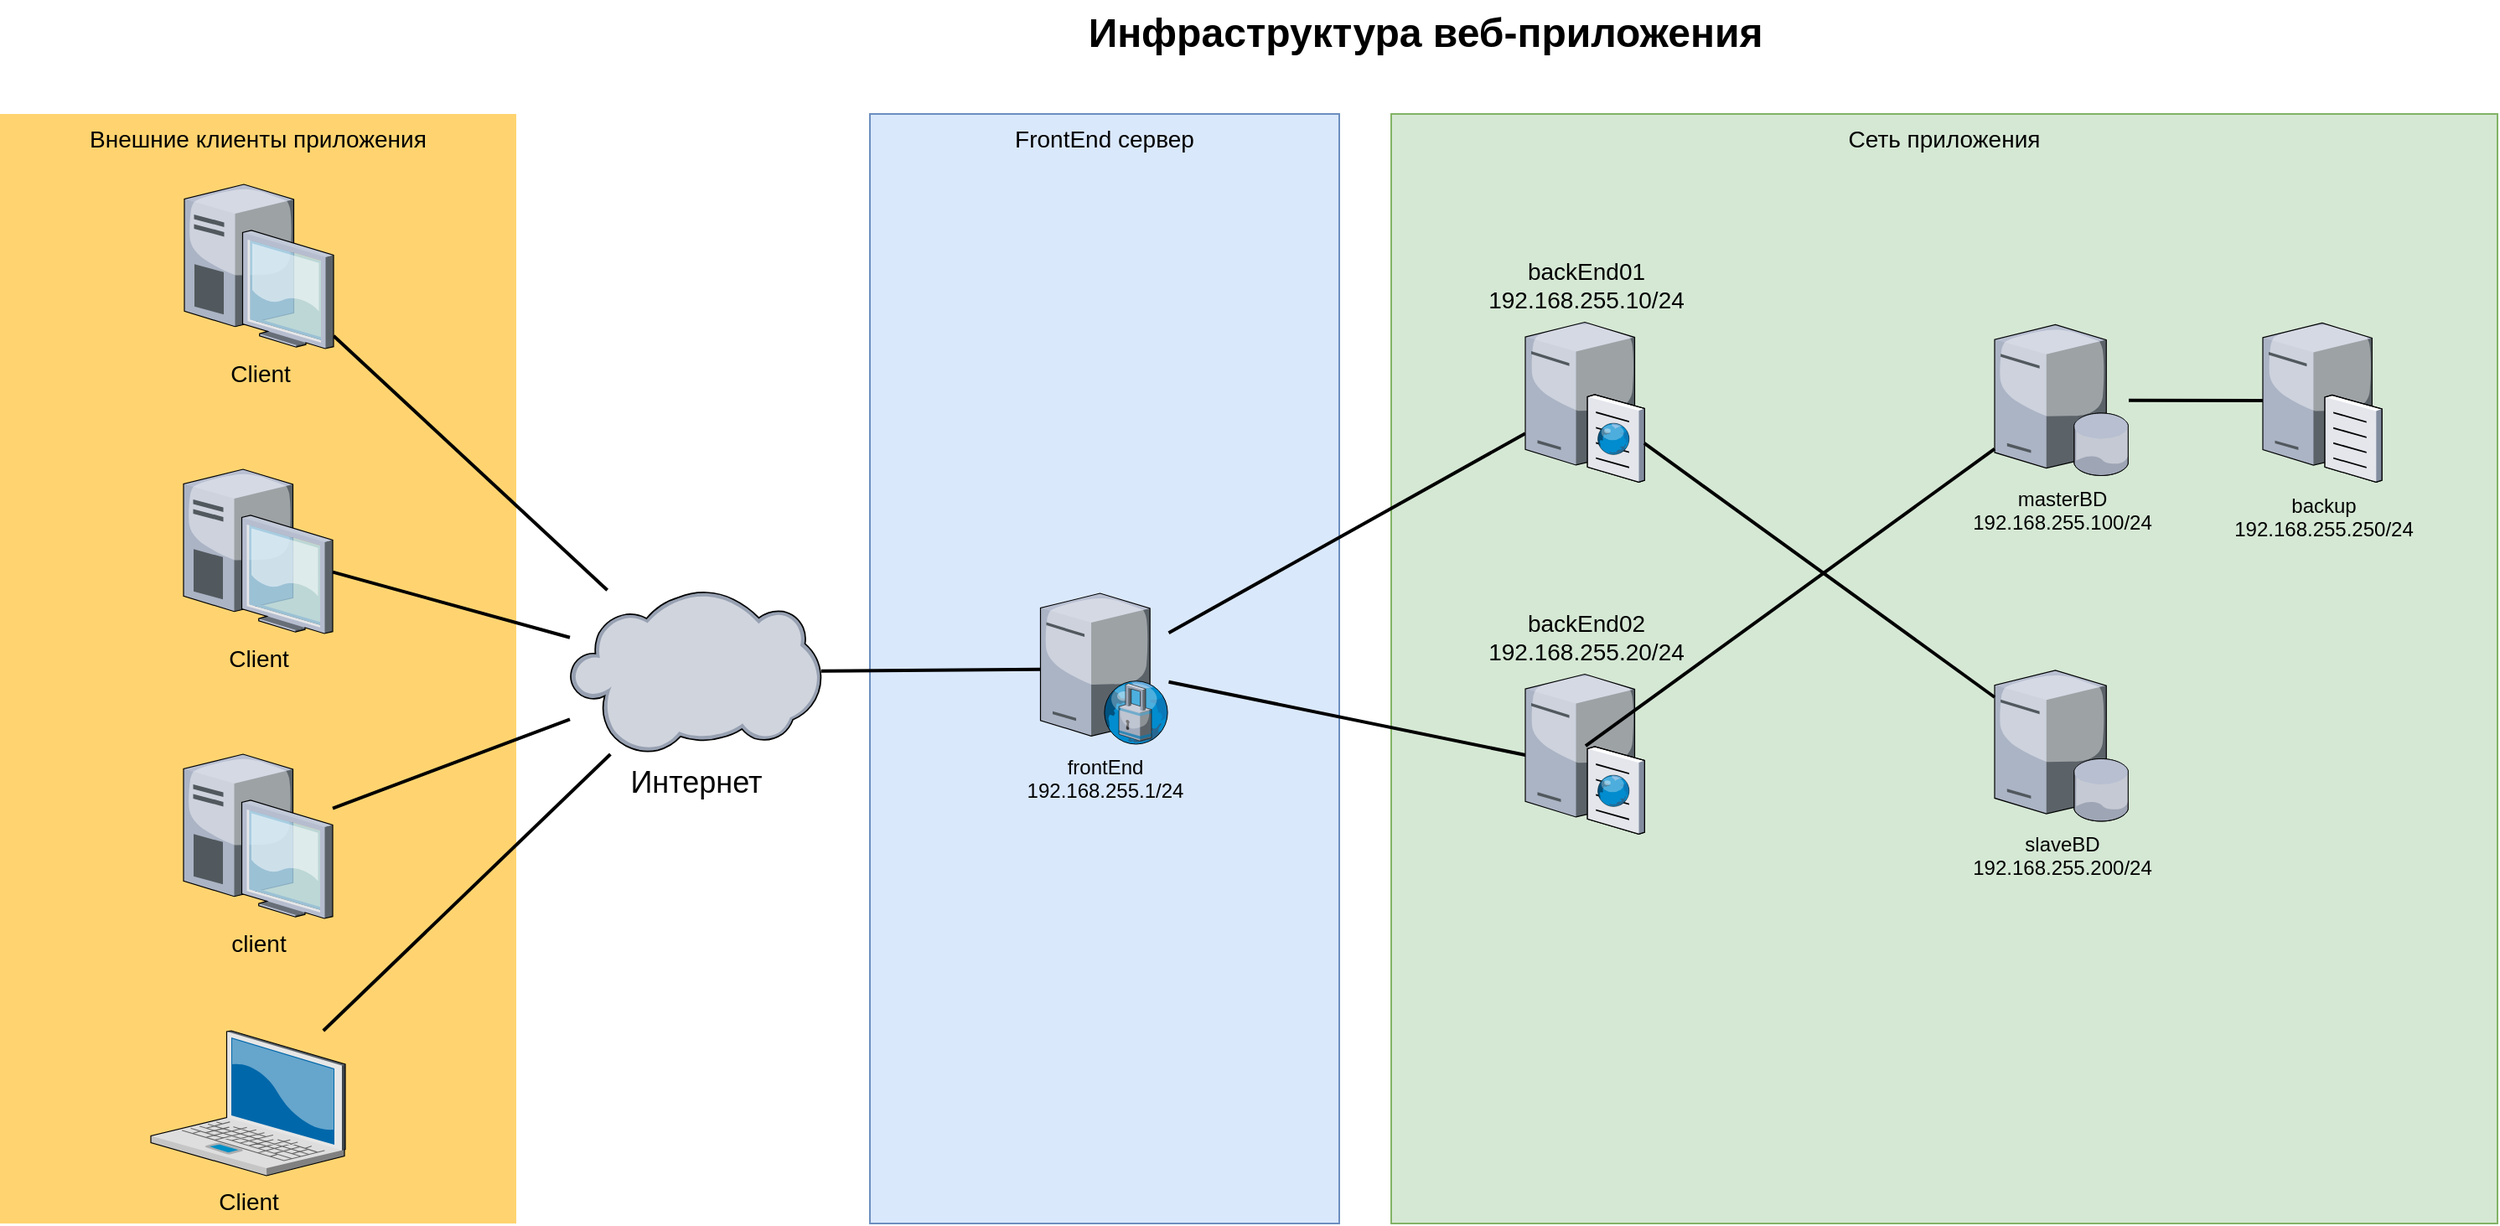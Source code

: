 <mxfile version="24.4.9" type="device">
  <diagram name="Page-1" id="e3a06f82-3646-2815-327d-82caf3d4e204">
    <mxGraphModel dx="1548" dy="922" grid="1" gridSize="10" guides="1" tooltips="1" connect="1" arrows="1" fold="1" page="1" pageScale="1.5" pageWidth="1169" pageHeight="826" background="none" math="0" shadow="0">
      <root>
        <mxCell id="0" style=";html=1;" />
        <mxCell id="1" style=";html=1;" parent="0" />
        <mxCell id="6a7d8f32e03d9370-60" value="Сеть приложения" style="whiteSpace=wrap;html=1;fillColor=#d5e8d4;fontSize=14;strokeColor=#82b366;verticalAlign=top;" parent="1" vertex="1">
          <mxGeometry x="910" y="98" width="660" height="662" as="geometry" />
        </mxCell>
        <mxCell id="6a7d8f32e03d9370-59" value="FrontEnd сервер" style="whiteSpace=wrap;html=1;fillColor=#dae8fc;fontSize=14;strokeColor=#6c8ebf;verticalAlign=top;" parent="1" vertex="1">
          <mxGeometry x="599" y="98" width="280" height="662" as="geometry" />
        </mxCell>
        <mxCell id="6a7d8f32e03d9370-57" value="Внешние клиенты приложения" style="whiteSpace=wrap;html=1;fillColor=#FFD470;gradientColor=none;fontSize=14;strokeColor=none;verticalAlign=top;" parent="1" vertex="1">
          <mxGeometry x="80" y="98" width="308" height="662" as="geometry" />
        </mxCell>
        <mxCell id="6a7d8f32e03d9370-35" style="edgeStyle=none;rounded=0;html=1;startSize=10;endSize=10;jettySize=auto;orthogonalLoop=1;fontSize=14;endArrow=none;endFill=0;strokeWidth=2;" parent="1" source="6a7d8f32e03d9370-2" target="tk2jrE5zfF2r8cTm9u1F-1" edge="1">
          <mxGeometry relative="1" as="geometry">
            <mxPoint x="637" y="693.32" as="targetPoint" />
          </mxGeometry>
        </mxCell>
        <mxCell id="6a7d8f32e03d9370-2" value="Client" style="verticalLabelPosition=bottom;aspect=fixed;html=1;verticalAlign=top;strokeColor=none;shape=mxgraph.citrix.laptop_2;fillColor=#66B2FF;gradientColor=#0066CC;fontSize=14;" parent="1" vertex="1">
          <mxGeometry x="170.0" y="645" width="116" height="86.5" as="geometry" />
        </mxCell>
        <mxCell id="6a7d8f32e03d9370-34" style="edgeStyle=none;rounded=0;html=1;startSize=10;endSize=10;jettySize=auto;orthogonalLoop=1;fontSize=14;endArrow=none;endFill=0;strokeWidth=2;" parent="1" source="6a7d8f32e03d9370-3" target="tk2jrE5zfF2r8cTm9u1F-1" edge="1">
          <mxGeometry relative="1" as="geometry">
            <mxPoint x="637" y="529.147" as="targetPoint" />
          </mxGeometry>
        </mxCell>
        <mxCell id="6a7d8f32e03d9370-3" value="client" style="verticalLabelPosition=bottom;aspect=fixed;html=1;verticalAlign=top;strokeColor=none;shape=mxgraph.citrix.desktop;fillColor=#66B2FF;gradientColor=#0066CC;fontSize=14;" parent="1" vertex="1">
          <mxGeometry x="189.5" y="480.0" width="89" height="98" as="geometry" />
        </mxCell>
        <mxCell id="6a7d8f32e03d9370-33" style="edgeStyle=none;rounded=0;html=1;startSize=10;endSize=10;jettySize=auto;orthogonalLoop=1;fontSize=14;endArrow=none;endFill=0;strokeWidth=2;" parent="1" source="6a7d8f32e03d9370-4" target="tk2jrE5zfF2r8cTm9u1F-1" edge="1">
          <mxGeometry relative="1" as="geometry">
            <mxPoint x="637" y="365.147" as="targetPoint" />
          </mxGeometry>
        </mxCell>
        <mxCell id="6a7d8f32e03d9370-4" value="Client" style="verticalLabelPosition=bottom;aspect=fixed;html=1;verticalAlign=top;strokeColor=none;shape=mxgraph.citrix.desktop;fillColor=#66B2FF;gradientColor=#0066CC;fontSize=14;" parent="1" vertex="1">
          <mxGeometry x="189.5" y="310.0" width="89" height="98" as="geometry" />
        </mxCell>
        <mxCell id="6a7d8f32e03d9370-32" style="edgeStyle=none;rounded=0;html=1;startSize=10;endSize=10;jettySize=auto;orthogonalLoop=1;fontSize=14;endArrow=none;endFill=0;strokeWidth=2;" parent="1" source="6a7d8f32e03d9370-5" target="tk2jrE5zfF2r8cTm9u1F-1" edge="1">
          <mxGeometry relative="1" as="geometry">
            <mxPoint x="637" y="201.137" as="targetPoint" />
          </mxGeometry>
        </mxCell>
        <mxCell id="6a7d8f32e03d9370-5" value="Client" style="verticalLabelPosition=bottom;aspect=fixed;html=1;verticalAlign=top;strokeColor=none;shape=mxgraph.citrix.desktop;fillColor=#66B2FF;gradientColor=#0066CC;fontSize=14;" parent="1" vertex="1">
          <mxGeometry x="190.0" y="140.0" width="89" height="98" as="geometry" />
        </mxCell>
        <mxCell id="6a7d8f32e03d9370-49" style="edgeStyle=none;rounded=0;html=1;startSize=10;endSize=10;jettySize=auto;orthogonalLoop=1;fontSize=14;endArrow=none;endFill=0;strokeWidth=2;" parent="1" source="tk2jrE5zfF2r8cTm9u1F-8" target="tk2jrE5zfF2r8cTm9u1F-2" edge="1">
          <mxGeometry relative="1" as="geometry">
            <mxPoint x="1103" y="269.528" as="sourcePoint" />
            <mxPoint x="1001.754" y="623.5" as="targetPoint" />
          </mxGeometry>
        </mxCell>
        <mxCell id="6a7d8f32e03d9370-62" value="Инфраструктура веб-приложения" style="text;strokeColor=none;fillColor=none;html=1;fontSize=24;fontStyle=1;verticalAlign=middle;align=center;" parent="1" vertex="1">
          <mxGeometry x="499" y="30" width="861" height="40" as="geometry" />
        </mxCell>
        <mxCell id="tk2jrE5zfF2r8cTm9u1F-1" value="&lt;font style=&quot;font-size: 18px;&quot;&gt;Интернет&lt;/font&gt;" style="verticalLabelPosition=bottom;sketch=0;aspect=fixed;html=1;verticalAlign=top;strokeColor=none;align=center;outlineConnect=0;shape=mxgraph.citrix.cloud;" vertex="1" parent="1">
          <mxGeometry x="420" y="382.11" width="150" height="97.89" as="geometry" />
        </mxCell>
        <mxCell id="tk2jrE5zfF2r8cTm9u1F-3" style="edgeStyle=none;rounded=0;html=1;startSize=10;endSize=10;jettySize=auto;orthogonalLoop=1;fontSize=14;endArrow=none;endFill=0;strokeWidth=2;" edge="1" parent="1" source="tk2jrE5zfF2r8cTm9u1F-1" target="tk2jrE5zfF2r8cTm9u1F-8">
          <mxGeometry relative="1" as="geometry">
            <mxPoint x="552.5" y="519.998" as="sourcePoint" />
            <mxPoint x="703.5" y="696.61" as="targetPoint" />
          </mxGeometry>
        </mxCell>
        <mxCell id="tk2jrE5zfF2r8cTm9u1F-2" value="backEnd01&lt;div&gt;192.168.255.10/24&lt;/div&gt;" style="verticalLabelPosition=top;aspect=fixed;html=1;verticalAlign=bottom;strokeColor=none;shape=mxgraph.citrix.cache_server;fillColor=#66B2FF;gradientColor=#0066CC;fontSize=14;labelPosition=center;align=center;" vertex="1" parent="1">
          <mxGeometry x="990" y="220" width="71" height="97.5" as="geometry" />
        </mxCell>
        <mxCell id="tk2jrE5zfF2r8cTm9u1F-6" value="masterBD&lt;div&gt;192.168.255.100/24&lt;/div&gt;" style="verticalLabelPosition=bottom;sketch=0;aspect=fixed;html=1;verticalAlign=top;strokeColor=none;align=center;outlineConnect=0;shape=mxgraph.citrix.database_server;" vertex="1" parent="1">
          <mxGeometry x="1270" y="223.75" width="80" height="90" as="geometry" />
        </mxCell>
        <mxCell id="tk2jrE5zfF2r8cTm9u1F-7" value="slaveBD&lt;div&gt;192.168.255.200/24&lt;/div&gt;" style="verticalLabelPosition=bottom;sketch=0;aspect=fixed;html=1;verticalAlign=top;strokeColor=none;align=center;outlineConnect=0;shape=mxgraph.citrix.database_server;" vertex="1" parent="1">
          <mxGeometry x="1270" y="430" width="80" height="90" as="geometry" />
        </mxCell>
        <mxCell id="tk2jrE5zfF2r8cTm9u1F-8" value="frontEnd&lt;div&gt;192.168.255.1/24&lt;/div&gt;" style="verticalLabelPosition=bottom;sketch=0;aspect=fixed;html=1;verticalAlign=top;strokeColor=none;align=center;outlineConnect=0;shape=mxgraph.citrix.proxy_server;" vertex="1" parent="1">
          <mxGeometry x="700.75" y="384" width="76.5" height="90" as="geometry" />
        </mxCell>
        <mxCell id="tk2jrE5zfF2r8cTm9u1F-10" style="edgeStyle=none;rounded=0;html=1;startSize=10;endSize=10;jettySize=auto;orthogonalLoop=1;fontSize=14;endArrow=none;endFill=0;strokeWidth=2;entryX=0.31;entryY=0.564;entryDx=0;entryDy=0;entryPerimeter=0;" edge="1" parent="1" source="tk2jrE5zfF2r8cTm9u1F-8" target="tk2jrE5zfF2r8cTm9u1F-9">
          <mxGeometry relative="1" as="geometry">
            <mxPoint x="787" y="418" as="sourcePoint" />
            <mxPoint x="1000" y="299" as="targetPoint" />
          </mxGeometry>
        </mxCell>
        <mxCell id="tk2jrE5zfF2r8cTm9u1F-9" value="backEnd02&lt;div&gt;192.168.255.20/24&lt;/div&gt;" style="verticalLabelPosition=top;aspect=fixed;html=1;verticalAlign=bottom;strokeColor=none;shape=mxgraph.citrix.cache_server;fillColor=#66B2FF;gradientColor=#0066CC;fontSize=14;labelPosition=center;align=center;" vertex="1" parent="1">
          <mxGeometry x="990" y="430" width="71" height="97.5" as="geometry" />
        </mxCell>
        <mxCell id="tk2jrE5zfF2r8cTm9u1F-11" style="edgeStyle=none;rounded=0;html=1;startSize=10;endSize=10;jettySize=auto;orthogonalLoop=1;fontSize=14;endArrow=none;endFill=0;strokeWidth=2;" edge="1" parent="1" source="tk2jrE5zfF2r8cTm9u1F-2" target="tk2jrE5zfF2r8cTm9u1F-7">
          <mxGeometry relative="1" as="geometry">
            <mxPoint x="787" y="418" as="sourcePoint" />
            <mxPoint x="1000" y="299" as="targetPoint" />
          </mxGeometry>
        </mxCell>
        <mxCell id="tk2jrE5zfF2r8cTm9u1F-12" style="edgeStyle=none;rounded=0;html=1;startSize=10;endSize=10;jettySize=auto;orthogonalLoop=1;fontSize=14;endArrow=none;endFill=0;strokeWidth=2;entryX=0.507;entryY=0.462;entryDx=0;entryDy=0;entryPerimeter=0;" edge="1" parent="1" source="tk2jrE5zfF2r8cTm9u1F-6" target="tk2jrE5zfF2r8cTm9u1F-9">
          <mxGeometry relative="1" as="geometry">
            <mxPoint x="1071" y="304" as="sourcePoint" />
            <mxPoint x="1280" y="456" as="targetPoint" />
          </mxGeometry>
        </mxCell>
        <mxCell id="tk2jrE5zfF2r8cTm9u1F-13" value="backup&lt;div&gt;192.168.255.250/24&lt;/div&gt;" style="verticalLabelPosition=bottom;sketch=0;aspect=fixed;html=1;verticalAlign=top;strokeColor=none;align=center;outlineConnect=0;shape=mxgraph.citrix.file_server;" vertex="1" parent="1">
          <mxGeometry x="1430" y="220.5" width="71" height="97" as="geometry" />
        </mxCell>
        <mxCell id="tk2jrE5zfF2r8cTm9u1F-14" style="edgeStyle=none;rounded=0;html=1;startSize=10;endSize=10;jettySize=auto;orthogonalLoop=1;fontSize=14;endArrow=none;endFill=0;strokeWidth=2;" edge="1" parent="1" source="tk2jrE5zfF2r8cTm9u1F-6" target="tk2jrE5zfF2r8cTm9u1F-13">
          <mxGeometry relative="1" as="geometry">
            <mxPoint x="1280" y="308" as="sourcePoint" />
            <mxPoint x="1036" y="485" as="targetPoint" />
          </mxGeometry>
        </mxCell>
      </root>
    </mxGraphModel>
  </diagram>
</mxfile>
